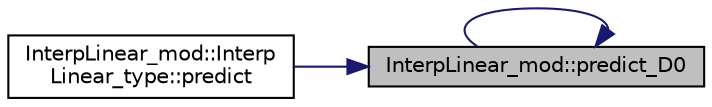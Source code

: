 digraph "InterpLinear_mod::predict_D0"
{
 // LATEX_PDF_SIZE
  edge [fontname="Helvetica",fontsize="10",labelfontname="Helvetica",labelfontsize="10"];
  node [fontname="Helvetica",fontsize="10",shape=record];
  rankdir="RL";
  Node1 [label="InterpLinear_mod::predict_D0",height=0.2,width=0.4,color="black", fillcolor="grey75", style="filled", fontcolor="black",tooltip=" "];
  Node1 -> Node2 [dir="back",color="midnightblue",fontsize="10",style="solid",fontname="Helvetica"];
  Node2 [label="InterpLinear_mod::Interp\lLinear_type::predict",height=0.2,width=0.4,color="black", fillcolor="white", style="filled",URL="$structInterpLinear__mod_1_1InterpLinear__type.html#a92adc229bacdf8ff90021aaec0823f8c",tooltip=" "];
  Node1 -> Node1 [dir="back",color="midnightblue",fontsize="10",style="solid",fontname="Helvetica"];
}
